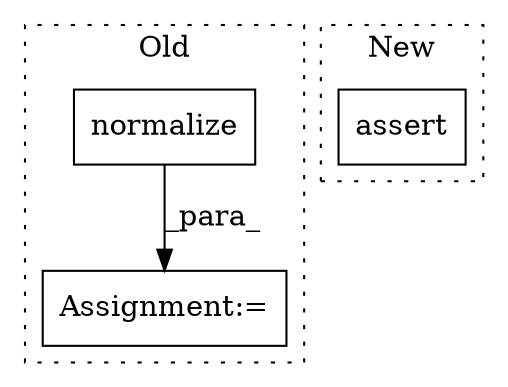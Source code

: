 digraph G {
subgraph cluster0 {
1 [label="normalize" a="32" s="2743,2765" l="10,1" shape="box"];
3 [label="Assignment:=" a="7" s="2742" l="1" shape="box"];
label = "Old";
style="dotted";
}
subgraph cluster1 {
2 [label="assert" a="6" s="2212" l="7" shape="box"];
label = "New";
style="dotted";
}
1 -> 3 [label="_para_"];
}